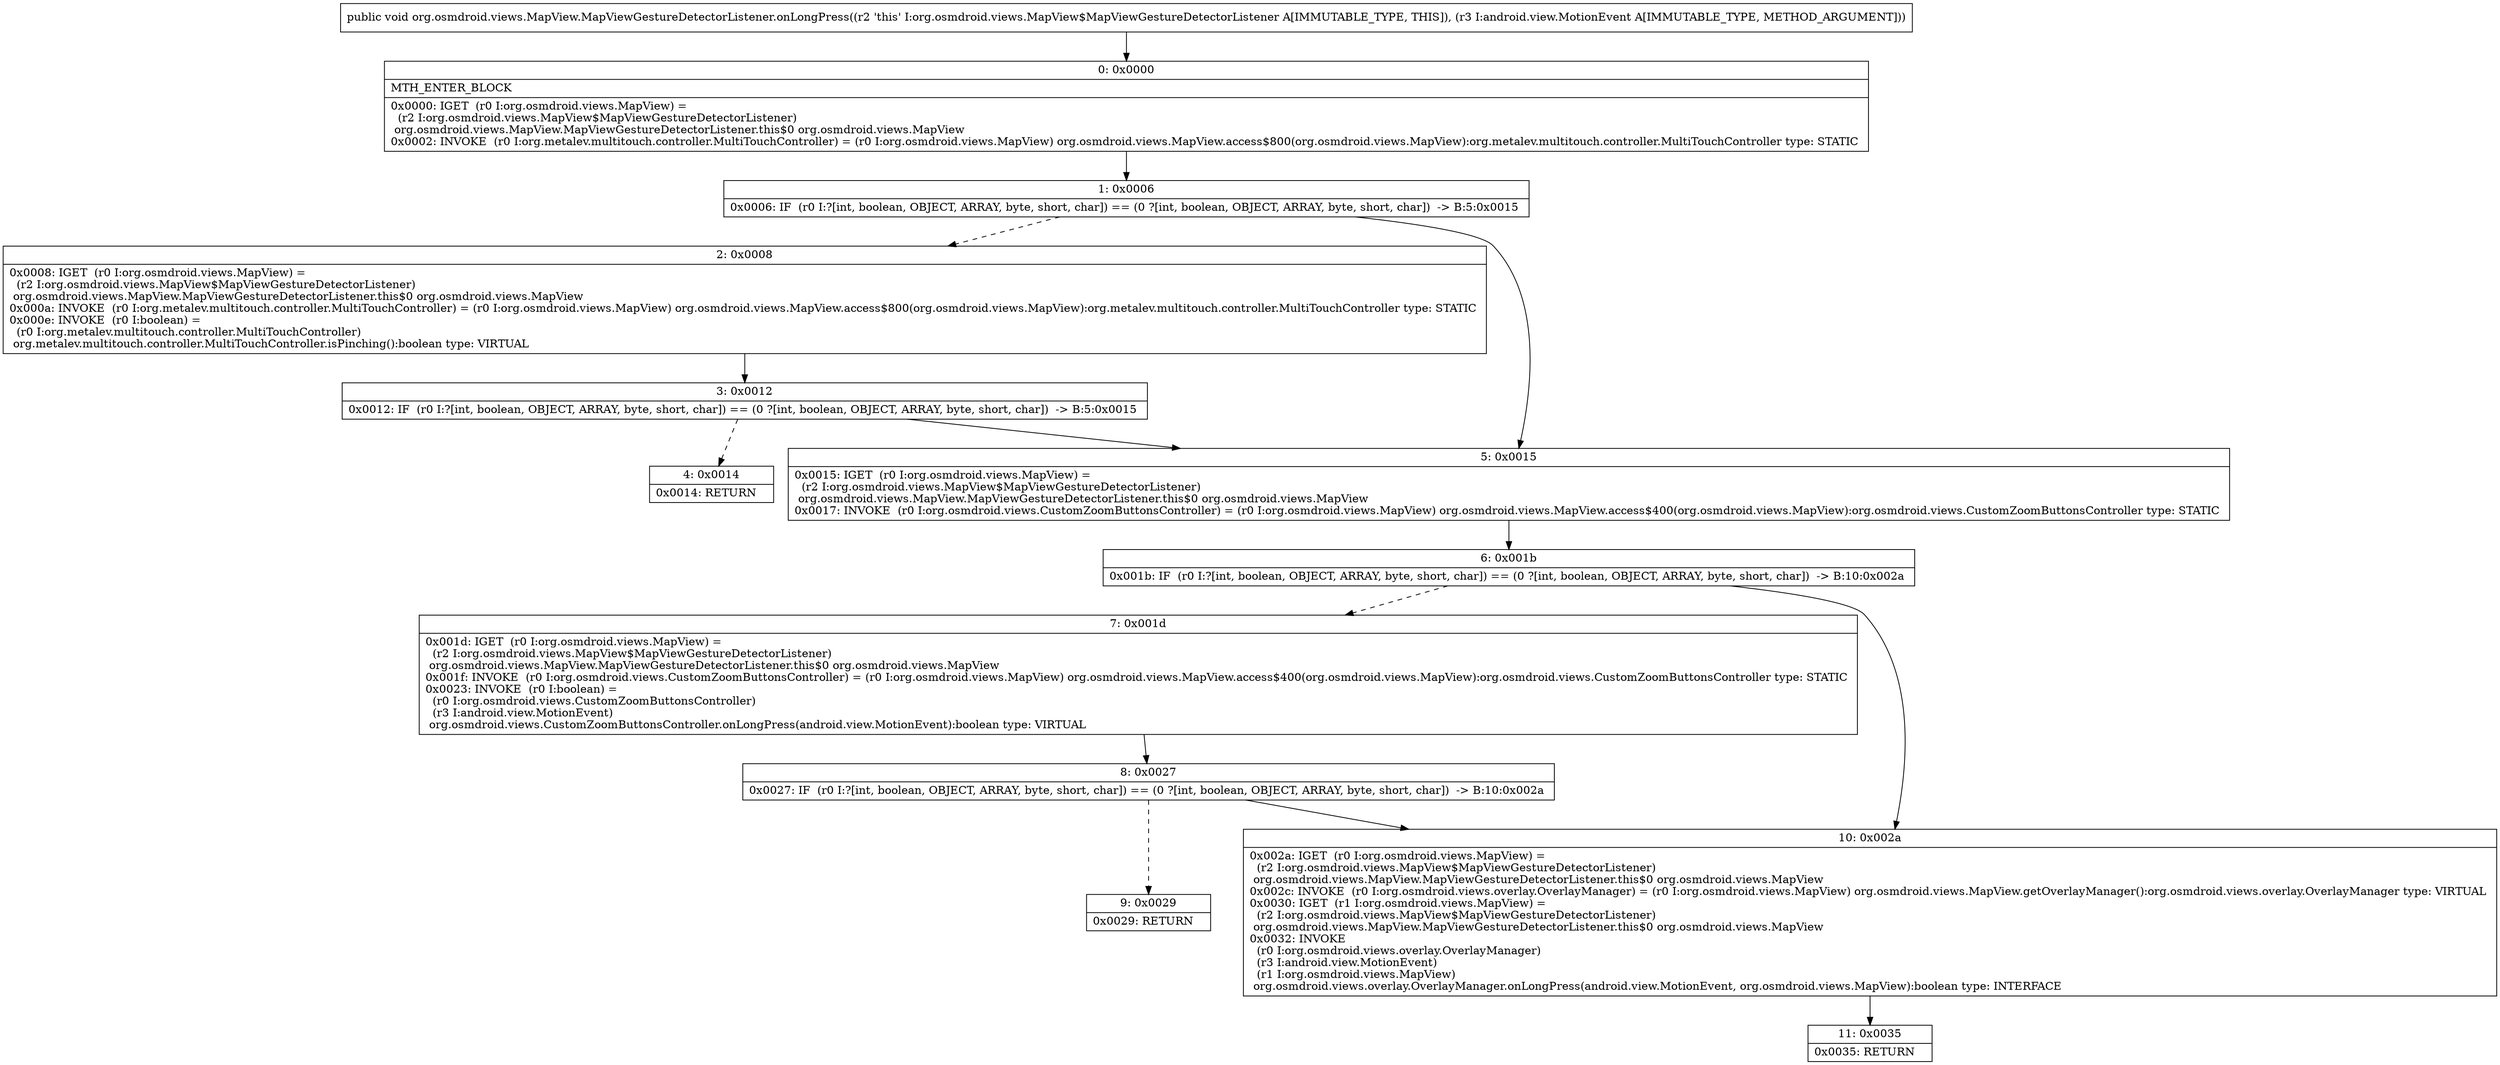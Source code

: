 digraph "CFG fororg.osmdroid.views.MapView.MapViewGestureDetectorListener.onLongPress(Landroid\/view\/MotionEvent;)V" {
Node_0 [shape=record,label="{0\:\ 0x0000|MTH_ENTER_BLOCK\l|0x0000: IGET  (r0 I:org.osmdroid.views.MapView) = \l  (r2 I:org.osmdroid.views.MapView$MapViewGestureDetectorListener)\l org.osmdroid.views.MapView.MapViewGestureDetectorListener.this$0 org.osmdroid.views.MapView \l0x0002: INVOKE  (r0 I:org.metalev.multitouch.controller.MultiTouchController) = (r0 I:org.osmdroid.views.MapView) org.osmdroid.views.MapView.access$800(org.osmdroid.views.MapView):org.metalev.multitouch.controller.MultiTouchController type: STATIC \l}"];
Node_1 [shape=record,label="{1\:\ 0x0006|0x0006: IF  (r0 I:?[int, boolean, OBJECT, ARRAY, byte, short, char]) == (0 ?[int, boolean, OBJECT, ARRAY, byte, short, char])  \-\> B:5:0x0015 \l}"];
Node_2 [shape=record,label="{2\:\ 0x0008|0x0008: IGET  (r0 I:org.osmdroid.views.MapView) = \l  (r2 I:org.osmdroid.views.MapView$MapViewGestureDetectorListener)\l org.osmdroid.views.MapView.MapViewGestureDetectorListener.this$0 org.osmdroid.views.MapView \l0x000a: INVOKE  (r0 I:org.metalev.multitouch.controller.MultiTouchController) = (r0 I:org.osmdroid.views.MapView) org.osmdroid.views.MapView.access$800(org.osmdroid.views.MapView):org.metalev.multitouch.controller.MultiTouchController type: STATIC \l0x000e: INVOKE  (r0 I:boolean) = \l  (r0 I:org.metalev.multitouch.controller.MultiTouchController)\l org.metalev.multitouch.controller.MultiTouchController.isPinching():boolean type: VIRTUAL \l}"];
Node_3 [shape=record,label="{3\:\ 0x0012|0x0012: IF  (r0 I:?[int, boolean, OBJECT, ARRAY, byte, short, char]) == (0 ?[int, boolean, OBJECT, ARRAY, byte, short, char])  \-\> B:5:0x0015 \l}"];
Node_4 [shape=record,label="{4\:\ 0x0014|0x0014: RETURN   \l}"];
Node_5 [shape=record,label="{5\:\ 0x0015|0x0015: IGET  (r0 I:org.osmdroid.views.MapView) = \l  (r2 I:org.osmdroid.views.MapView$MapViewGestureDetectorListener)\l org.osmdroid.views.MapView.MapViewGestureDetectorListener.this$0 org.osmdroid.views.MapView \l0x0017: INVOKE  (r0 I:org.osmdroid.views.CustomZoomButtonsController) = (r0 I:org.osmdroid.views.MapView) org.osmdroid.views.MapView.access$400(org.osmdroid.views.MapView):org.osmdroid.views.CustomZoomButtonsController type: STATIC \l}"];
Node_6 [shape=record,label="{6\:\ 0x001b|0x001b: IF  (r0 I:?[int, boolean, OBJECT, ARRAY, byte, short, char]) == (0 ?[int, boolean, OBJECT, ARRAY, byte, short, char])  \-\> B:10:0x002a \l}"];
Node_7 [shape=record,label="{7\:\ 0x001d|0x001d: IGET  (r0 I:org.osmdroid.views.MapView) = \l  (r2 I:org.osmdroid.views.MapView$MapViewGestureDetectorListener)\l org.osmdroid.views.MapView.MapViewGestureDetectorListener.this$0 org.osmdroid.views.MapView \l0x001f: INVOKE  (r0 I:org.osmdroid.views.CustomZoomButtonsController) = (r0 I:org.osmdroid.views.MapView) org.osmdroid.views.MapView.access$400(org.osmdroid.views.MapView):org.osmdroid.views.CustomZoomButtonsController type: STATIC \l0x0023: INVOKE  (r0 I:boolean) = \l  (r0 I:org.osmdroid.views.CustomZoomButtonsController)\l  (r3 I:android.view.MotionEvent)\l org.osmdroid.views.CustomZoomButtonsController.onLongPress(android.view.MotionEvent):boolean type: VIRTUAL \l}"];
Node_8 [shape=record,label="{8\:\ 0x0027|0x0027: IF  (r0 I:?[int, boolean, OBJECT, ARRAY, byte, short, char]) == (0 ?[int, boolean, OBJECT, ARRAY, byte, short, char])  \-\> B:10:0x002a \l}"];
Node_9 [shape=record,label="{9\:\ 0x0029|0x0029: RETURN   \l}"];
Node_10 [shape=record,label="{10\:\ 0x002a|0x002a: IGET  (r0 I:org.osmdroid.views.MapView) = \l  (r2 I:org.osmdroid.views.MapView$MapViewGestureDetectorListener)\l org.osmdroid.views.MapView.MapViewGestureDetectorListener.this$0 org.osmdroid.views.MapView \l0x002c: INVOKE  (r0 I:org.osmdroid.views.overlay.OverlayManager) = (r0 I:org.osmdroid.views.MapView) org.osmdroid.views.MapView.getOverlayManager():org.osmdroid.views.overlay.OverlayManager type: VIRTUAL \l0x0030: IGET  (r1 I:org.osmdroid.views.MapView) = \l  (r2 I:org.osmdroid.views.MapView$MapViewGestureDetectorListener)\l org.osmdroid.views.MapView.MapViewGestureDetectorListener.this$0 org.osmdroid.views.MapView \l0x0032: INVOKE  \l  (r0 I:org.osmdroid.views.overlay.OverlayManager)\l  (r3 I:android.view.MotionEvent)\l  (r1 I:org.osmdroid.views.MapView)\l org.osmdroid.views.overlay.OverlayManager.onLongPress(android.view.MotionEvent, org.osmdroid.views.MapView):boolean type: INTERFACE \l}"];
Node_11 [shape=record,label="{11\:\ 0x0035|0x0035: RETURN   \l}"];
MethodNode[shape=record,label="{public void org.osmdroid.views.MapView.MapViewGestureDetectorListener.onLongPress((r2 'this' I:org.osmdroid.views.MapView$MapViewGestureDetectorListener A[IMMUTABLE_TYPE, THIS]), (r3 I:android.view.MotionEvent A[IMMUTABLE_TYPE, METHOD_ARGUMENT])) }"];
MethodNode -> Node_0;
Node_0 -> Node_1;
Node_1 -> Node_2[style=dashed];
Node_1 -> Node_5;
Node_2 -> Node_3;
Node_3 -> Node_4[style=dashed];
Node_3 -> Node_5;
Node_5 -> Node_6;
Node_6 -> Node_7[style=dashed];
Node_6 -> Node_10;
Node_7 -> Node_8;
Node_8 -> Node_9[style=dashed];
Node_8 -> Node_10;
Node_10 -> Node_11;
}

